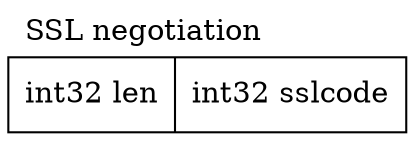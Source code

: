 graph SSLNegotiation {
      label="SSL negotiation";
      labelloc=t;
      labeljust=l;
      node [shape=record];
      struct1 [label="int32 len|int32 sslcode"];
}
